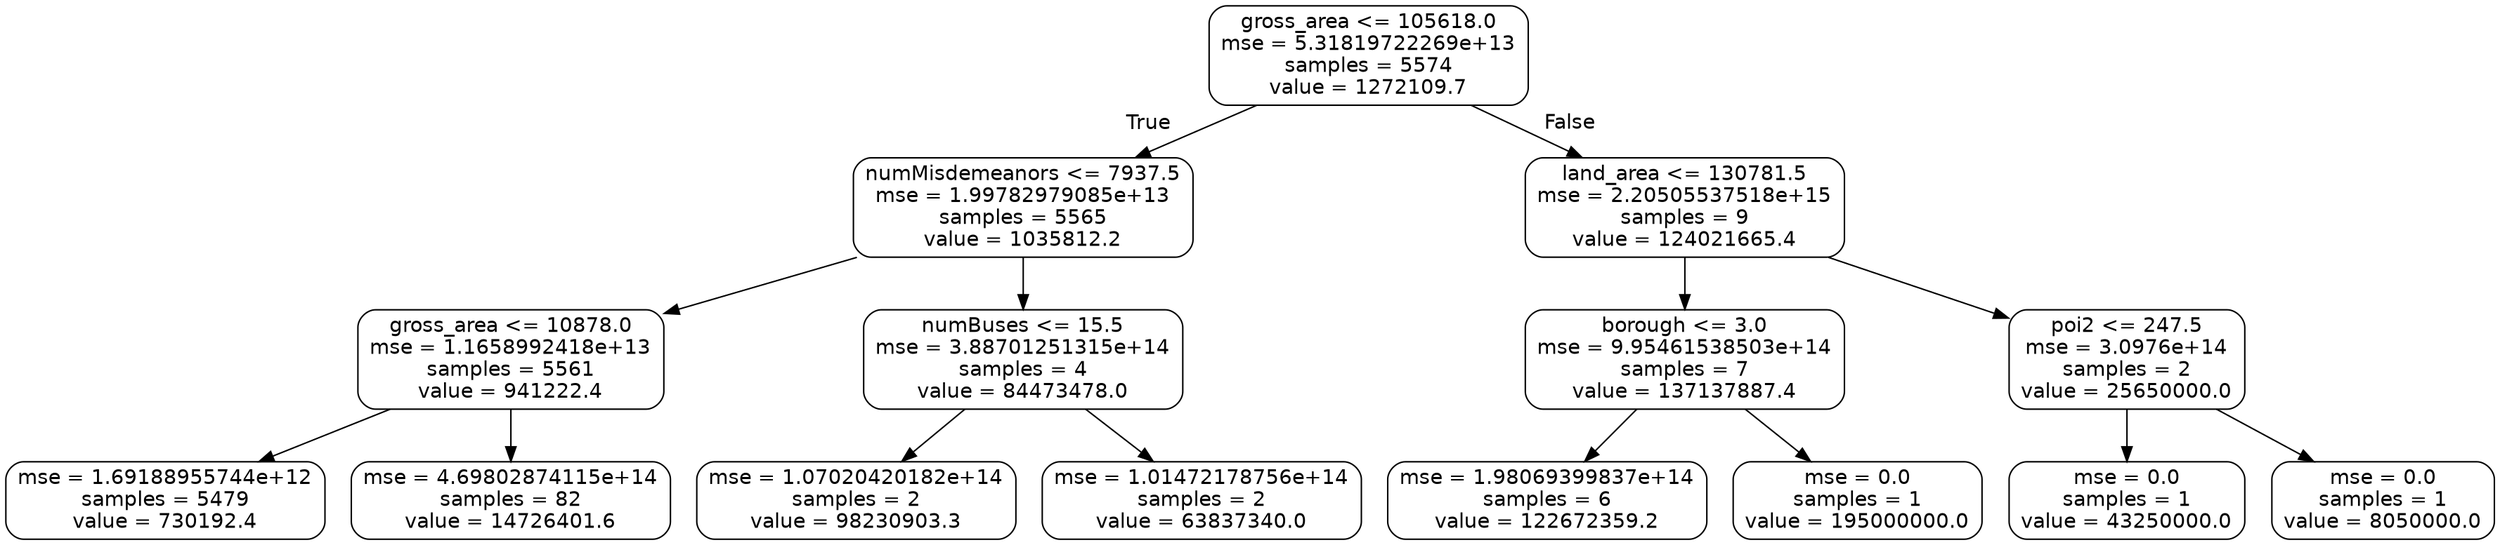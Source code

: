 digraph Tree {
node [shape=box, style="rounded", color="black", fontname=helvetica] ;
edge [fontname=helvetica] ;
0 [label="gross_area <= 105618.0\nmse = 5.31819722269e+13\nsamples = 5574\nvalue = 1272109.7"] ;
1 [label="numMisdemeanors <= 7937.5\nmse = 1.99782979085e+13\nsamples = 5565\nvalue = 1035812.2"] ;
0 -> 1 [labeldistance=2.5, labelangle=45, headlabel="True"] ;
2 [label="gross_area <= 10878.0\nmse = 1.1658992418e+13\nsamples = 5561\nvalue = 941222.4"] ;
1 -> 2 ;
3 [label="mse = 1.69188955744e+12\nsamples = 5479\nvalue = 730192.4"] ;
2 -> 3 ;
4 [label="mse = 4.69802874115e+14\nsamples = 82\nvalue = 14726401.6"] ;
2 -> 4 ;
5 [label="numBuses <= 15.5\nmse = 3.88701251315e+14\nsamples = 4\nvalue = 84473478.0"] ;
1 -> 5 ;
6 [label="mse = 1.07020420182e+14\nsamples = 2\nvalue = 98230903.3"] ;
5 -> 6 ;
7 [label="mse = 1.01472178756e+14\nsamples = 2\nvalue = 63837340.0"] ;
5 -> 7 ;
8 [label="land_area <= 130781.5\nmse = 2.20505537518e+15\nsamples = 9\nvalue = 124021665.4"] ;
0 -> 8 [labeldistance=2.5, labelangle=-45, headlabel="False"] ;
9 [label="borough <= 3.0\nmse = 9.95461538503e+14\nsamples = 7\nvalue = 137137887.4"] ;
8 -> 9 ;
10 [label="mse = 1.98069399837e+14\nsamples = 6\nvalue = 122672359.2"] ;
9 -> 10 ;
11 [label="mse = 0.0\nsamples = 1\nvalue = 195000000.0"] ;
9 -> 11 ;
12 [label="poi2 <= 247.5\nmse = 3.0976e+14\nsamples = 2\nvalue = 25650000.0"] ;
8 -> 12 ;
13 [label="mse = 0.0\nsamples = 1\nvalue = 43250000.0"] ;
12 -> 13 ;
14 [label="mse = 0.0\nsamples = 1\nvalue = 8050000.0"] ;
12 -> 14 ;
}